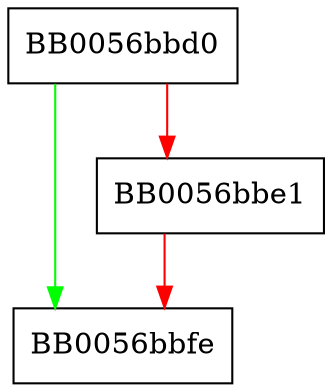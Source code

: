 digraph CMS_SignerInfo_set1_signer_cert {
  node [shape="box"];
  graph [splines=ortho];
  BB0056bbd0 -> BB0056bbfe [color="green"];
  BB0056bbd0 -> BB0056bbe1 [color="red"];
  BB0056bbe1 -> BB0056bbfe [color="red"];
}